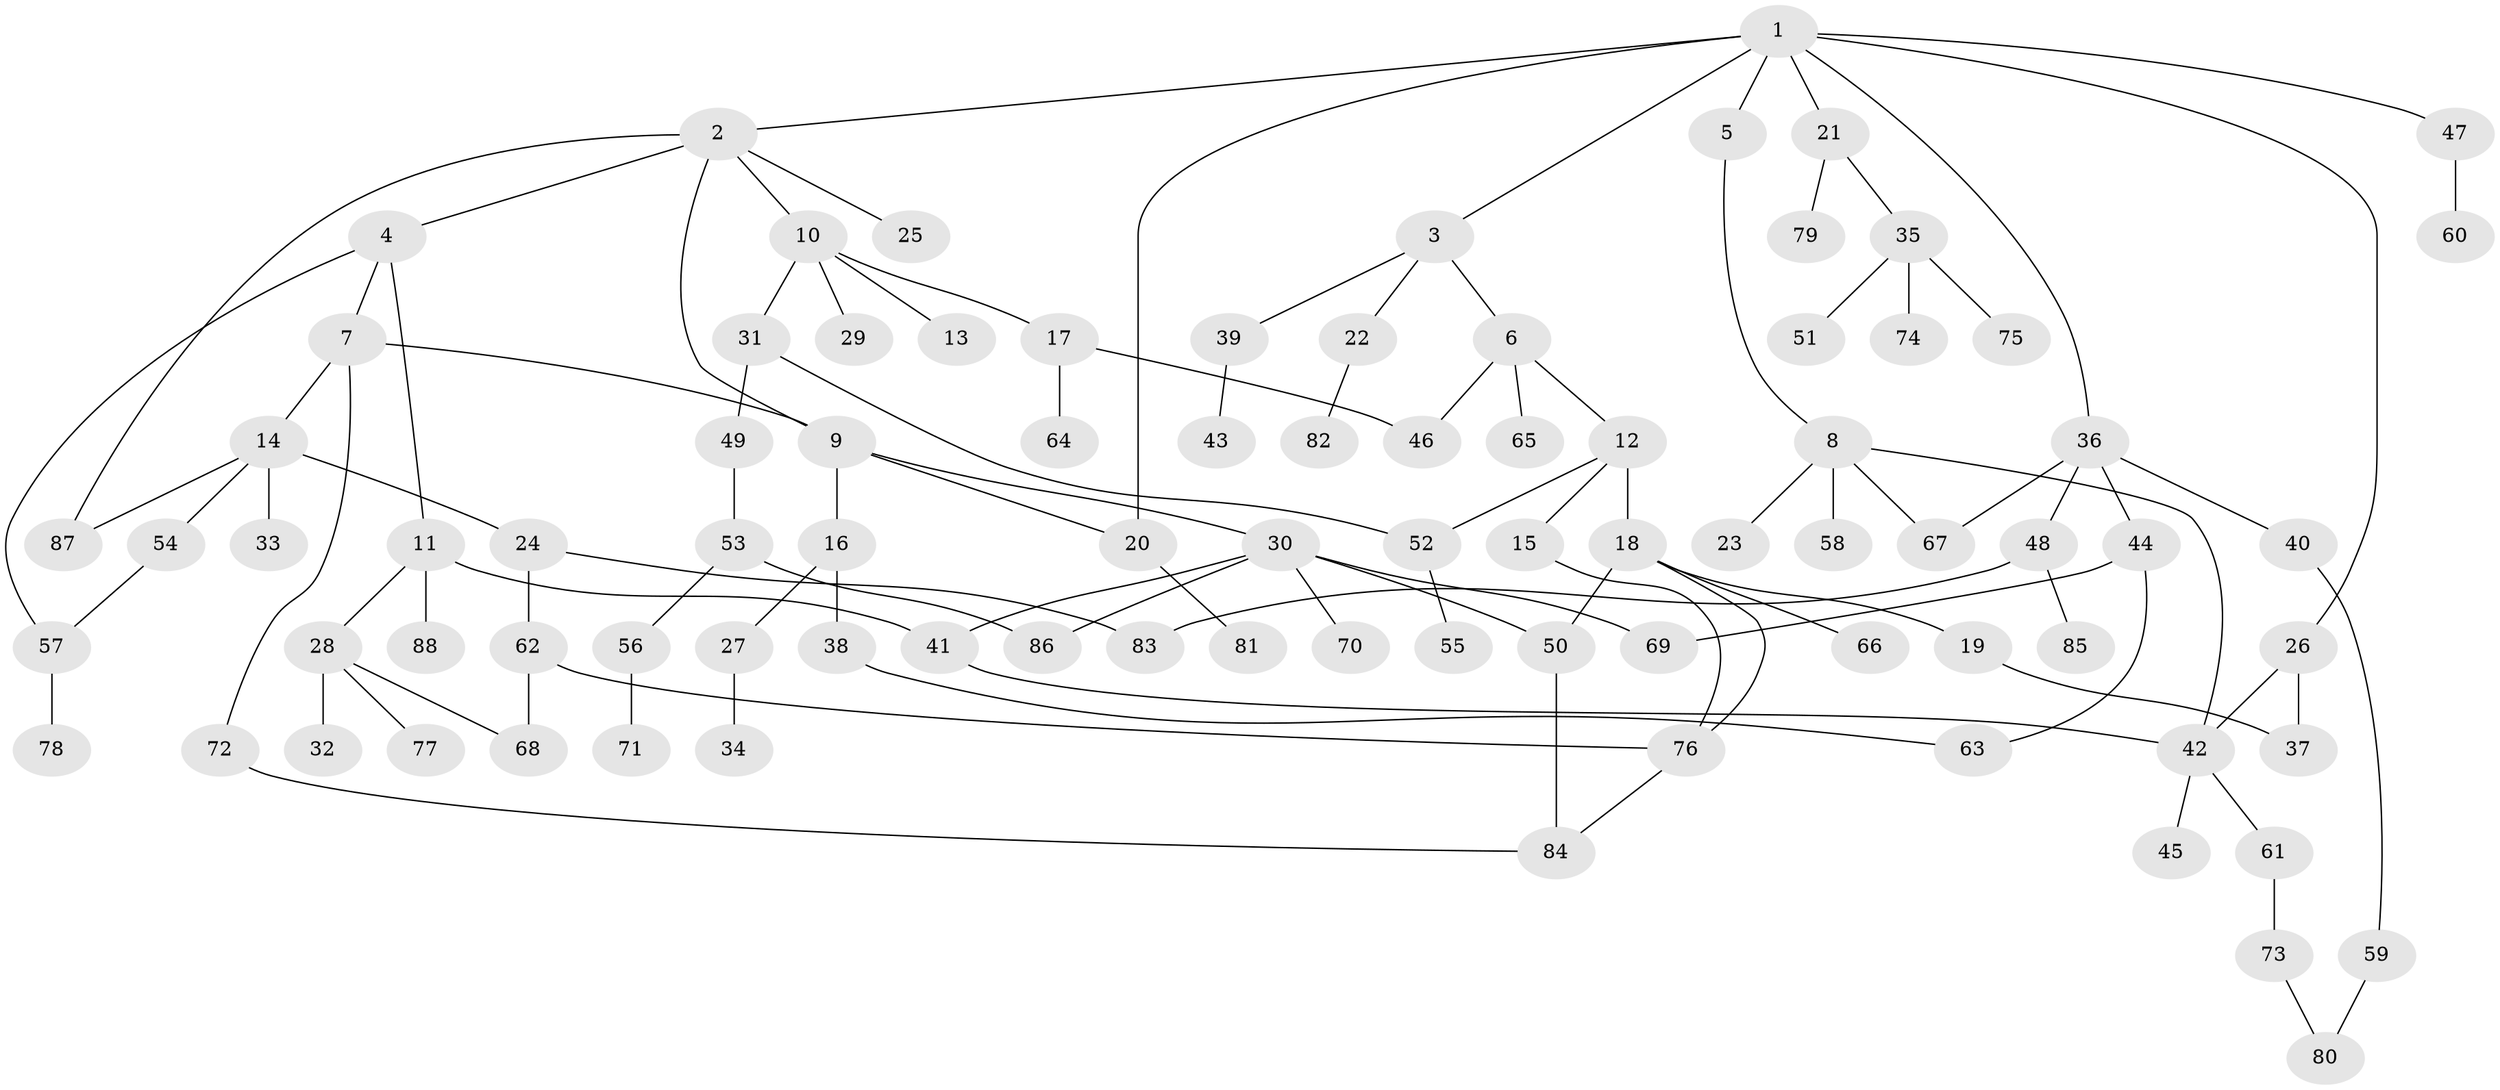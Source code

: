 // Generated by graph-tools (version 1.1) at 2025/00/03/09/25 03:00:55]
// undirected, 88 vertices, 109 edges
graph export_dot {
graph [start="1"]
  node [color=gray90,style=filled];
  1;
  2;
  3;
  4;
  5;
  6;
  7;
  8;
  9;
  10;
  11;
  12;
  13;
  14;
  15;
  16;
  17;
  18;
  19;
  20;
  21;
  22;
  23;
  24;
  25;
  26;
  27;
  28;
  29;
  30;
  31;
  32;
  33;
  34;
  35;
  36;
  37;
  38;
  39;
  40;
  41;
  42;
  43;
  44;
  45;
  46;
  47;
  48;
  49;
  50;
  51;
  52;
  53;
  54;
  55;
  56;
  57;
  58;
  59;
  60;
  61;
  62;
  63;
  64;
  65;
  66;
  67;
  68;
  69;
  70;
  71;
  72;
  73;
  74;
  75;
  76;
  77;
  78;
  79;
  80;
  81;
  82;
  83;
  84;
  85;
  86;
  87;
  88;
  1 -- 2;
  1 -- 3;
  1 -- 5;
  1 -- 20;
  1 -- 21;
  1 -- 26;
  1 -- 36;
  1 -- 47;
  2 -- 4;
  2 -- 10;
  2 -- 25;
  2 -- 9;
  2 -- 87;
  3 -- 6;
  3 -- 22;
  3 -- 39;
  4 -- 7;
  4 -- 11;
  4 -- 57;
  5 -- 8;
  6 -- 12;
  6 -- 65;
  6 -- 46;
  7 -- 9;
  7 -- 14;
  7 -- 72;
  8 -- 23;
  8 -- 42;
  8 -- 58;
  8 -- 67;
  9 -- 16;
  9 -- 30;
  9 -- 20;
  10 -- 13;
  10 -- 17;
  10 -- 29;
  10 -- 31;
  11 -- 28;
  11 -- 88;
  11 -- 41;
  12 -- 15;
  12 -- 18;
  12 -- 52;
  14 -- 24;
  14 -- 33;
  14 -- 54;
  14 -- 87;
  15 -- 76;
  16 -- 27;
  16 -- 38;
  17 -- 46;
  17 -- 64;
  18 -- 19;
  18 -- 50;
  18 -- 66;
  18 -- 76;
  19 -- 37;
  20 -- 81;
  21 -- 35;
  21 -- 79;
  22 -- 82;
  24 -- 62;
  24 -- 83;
  26 -- 37;
  26 -- 42;
  27 -- 34;
  28 -- 32;
  28 -- 68;
  28 -- 77;
  30 -- 41;
  30 -- 70;
  30 -- 69;
  30 -- 50;
  30 -- 86;
  31 -- 49;
  31 -- 52;
  35 -- 51;
  35 -- 74;
  35 -- 75;
  36 -- 40;
  36 -- 44;
  36 -- 48;
  36 -- 67;
  38 -- 63;
  39 -- 43;
  40 -- 59;
  41 -- 42;
  42 -- 45;
  42 -- 61;
  44 -- 69;
  44 -- 63;
  47 -- 60;
  48 -- 85;
  48 -- 83;
  49 -- 53;
  50 -- 84;
  52 -- 55;
  53 -- 56;
  53 -- 86;
  54 -- 57;
  56 -- 71;
  57 -- 78;
  59 -- 80;
  61 -- 73;
  62 -- 76;
  62 -- 68;
  72 -- 84;
  73 -- 80;
  76 -- 84;
}
